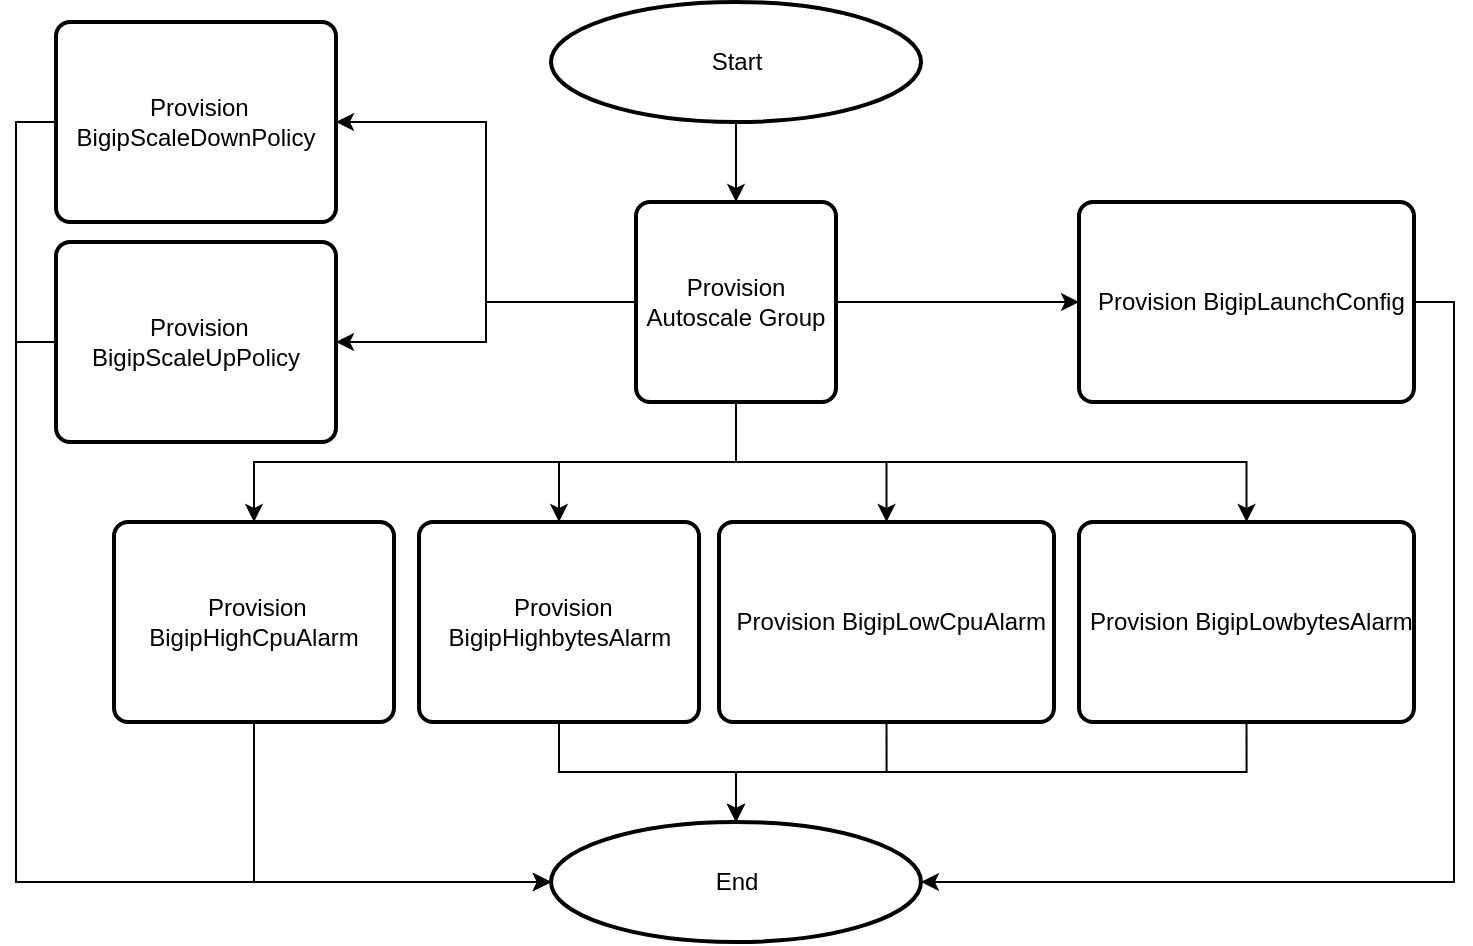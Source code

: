 <mxfile version="13.8.0" type="device"><diagram id="C5RBs43oDa-KdzZeNtuy" name="Page-1"><mxGraphModel dx="790" dy="426" grid="1" gridSize="10" guides="1" tooltips="1" connect="1" arrows="1" fold="1" page="1" pageScale="1" pageWidth="827" pageHeight="1169" math="0" shadow="0"><root><mxCell id="WIyWlLk6GJQsqaUBKTNV-0"/><mxCell id="WIyWlLk6GJQsqaUBKTNV-1" parent="WIyWlLk6GJQsqaUBKTNV-0"/><mxCell id="Zd5pOOQQ5sdqDkZry8gz-19" style="edgeStyle=orthogonalEdgeStyle;rounded=0;orthogonalLoop=1;jettySize=auto;html=1;exitX=1;exitY=0.5;exitDx=0;exitDy=0;entryX=0;entryY=0.5;entryDx=0;entryDy=0;" edge="1" parent="WIyWlLk6GJQsqaUBKTNV-1" source="Zd5pOOQQ5sdqDkZry8gz-2" target="Zd5pOOQQ5sdqDkZry8gz-17"><mxGeometry relative="1" as="geometry"/></mxCell><mxCell id="Zd5pOOQQ5sdqDkZry8gz-20" style="edgeStyle=orthogonalEdgeStyle;rounded=0;orthogonalLoop=1;jettySize=auto;html=1;exitX=0.5;exitY=1;exitDx=0;exitDy=0;" edge="1" parent="WIyWlLk6GJQsqaUBKTNV-1" source="Zd5pOOQQ5sdqDkZry8gz-2" target="Zd5pOOQQ5sdqDkZry8gz-14"><mxGeometry relative="1" as="geometry"/></mxCell><mxCell id="Zd5pOOQQ5sdqDkZry8gz-21" style="edgeStyle=orthogonalEdgeStyle;rounded=0;orthogonalLoop=1;jettySize=auto;html=1;exitX=0.5;exitY=1;exitDx=0;exitDy=0;entryX=0.5;entryY=0;entryDx=0;entryDy=0;" edge="1" parent="WIyWlLk6GJQsqaUBKTNV-1" source="Zd5pOOQQ5sdqDkZry8gz-2" target="Zd5pOOQQ5sdqDkZry8gz-11"><mxGeometry relative="1" as="geometry"/></mxCell><mxCell id="Zd5pOOQQ5sdqDkZry8gz-25" style="edgeStyle=orthogonalEdgeStyle;rounded=0;orthogonalLoop=1;jettySize=auto;html=1;exitX=0.5;exitY=1;exitDx=0;exitDy=0;" edge="1" parent="WIyWlLk6GJQsqaUBKTNV-1" source="Zd5pOOQQ5sdqDkZry8gz-2" target="Zd5pOOQQ5sdqDkZry8gz-24"><mxGeometry relative="1" as="geometry"/></mxCell><mxCell id="Zd5pOOQQ5sdqDkZry8gz-27" style="edgeStyle=orthogonalEdgeStyle;rounded=0;orthogonalLoop=1;jettySize=auto;html=1;exitX=0.5;exitY=1;exitDx=0;exitDy=0;" edge="1" parent="WIyWlLk6GJQsqaUBKTNV-1" source="Zd5pOOQQ5sdqDkZry8gz-2" target="Zd5pOOQQ5sdqDkZry8gz-26"><mxGeometry relative="1" as="geometry"/></mxCell><mxCell id="Zd5pOOQQ5sdqDkZry8gz-30" style="edgeStyle=orthogonalEdgeStyle;rounded=0;orthogonalLoop=1;jettySize=auto;html=1;exitX=0;exitY=0.5;exitDx=0;exitDy=0;entryX=1;entryY=0.5;entryDx=0;entryDy=0;" edge="1" parent="WIyWlLk6GJQsqaUBKTNV-1" source="Zd5pOOQQ5sdqDkZry8gz-2" target="Zd5pOOQQ5sdqDkZry8gz-28"><mxGeometry relative="1" as="geometry"/></mxCell><mxCell id="Zd5pOOQQ5sdqDkZry8gz-31" style="edgeStyle=orthogonalEdgeStyle;rounded=0;orthogonalLoop=1;jettySize=auto;html=1;exitX=0;exitY=0.5;exitDx=0;exitDy=0;entryX=1;entryY=0.5;entryDx=0;entryDy=0;" edge="1" parent="WIyWlLk6GJQsqaUBKTNV-1" source="Zd5pOOQQ5sdqDkZry8gz-2" target="Zd5pOOQQ5sdqDkZry8gz-29"><mxGeometry relative="1" as="geometry"/></mxCell><mxCell id="Zd5pOOQQ5sdqDkZry8gz-2" value="Provision Autoscale Group" style="rounded=1;whiteSpace=wrap;html=1;absoluteArcSize=1;arcSize=14;strokeWidth=2;" vertex="1" parent="WIyWlLk6GJQsqaUBKTNV-1"><mxGeometry x="350" y="120" width="100" height="100" as="geometry"/></mxCell><mxCell id="Zd5pOOQQ5sdqDkZry8gz-12" style="edgeStyle=orthogonalEdgeStyle;rounded=0;orthogonalLoop=1;jettySize=auto;html=1;exitX=0.5;exitY=1;exitDx=0;exitDy=0;exitPerimeter=0;" edge="1" parent="WIyWlLk6GJQsqaUBKTNV-1" source="Zd5pOOQQ5sdqDkZry8gz-5" target="Zd5pOOQQ5sdqDkZry8gz-2"><mxGeometry relative="1" as="geometry"/></mxCell><mxCell id="Zd5pOOQQ5sdqDkZry8gz-5" value="Start" style="strokeWidth=2;html=1;shape=mxgraph.flowchart.start_1;whiteSpace=wrap;" vertex="1" parent="WIyWlLk6GJQsqaUBKTNV-1"><mxGeometry x="307.5" y="20" width="185" height="60" as="geometry"/></mxCell><mxCell id="Zd5pOOQQ5sdqDkZry8gz-35" style="edgeStyle=orthogonalEdgeStyle;rounded=0;orthogonalLoop=1;jettySize=auto;html=1;exitX=0.5;exitY=1;exitDx=0;exitDy=0;entryX=0;entryY=0.5;entryDx=0;entryDy=0;entryPerimeter=0;" edge="1" parent="WIyWlLk6GJQsqaUBKTNV-1" source="Zd5pOOQQ5sdqDkZry8gz-11" target="Zd5pOOQQ5sdqDkZry8gz-32"><mxGeometry relative="1" as="geometry"/></mxCell><mxCell id="Zd5pOOQQ5sdqDkZry8gz-11" value="&amp;nbsp;Provision BigipHighCpuAlarm" style="rounded=1;whiteSpace=wrap;html=1;absoluteArcSize=1;arcSize=14;strokeWidth=2;" vertex="1" parent="WIyWlLk6GJQsqaUBKTNV-1"><mxGeometry x="89" y="280" width="140" height="100" as="geometry"/></mxCell><mxCell id="Zd5pOOQQ5sdqDkZry8gz-36" style="edgeStyle=orthogonalEdgeStyle;rounded=0;orthogonalLoop=1;jettySize=auto;html=1;exitX=0.5;exitY=1;exitDx=0;exitDy=0;entryX=0.5;entryY=0;entryDx=0;entryDy=0;entryPerimeter=0;" edge="1" parent="WIyWlLk6GJQsqaUBKTNV-1" source="Zd5pOOQQ5sdqDkZry8gz-14" target="Zd5pOOQQ5sdqDkZry8gz-32"><mxGeometry relative="1" as="geometry"/></mxCell><mxCell id="Zd5pOOQQ5sdqDkZry8gz-14" value="&amp;nbsp;Provision BigipHighbytesAlarm" style="rounded=1;whiteSpace=wrap;html=1;absoluteArcSize=1;arcSize=14;strokeWidth=2;" vertex="1" parent="WIyWlLk6GJQsqaUBKTNV-1"><mxGeometry x="241.5" y="280" width="140" height="100" as="geometry"/></mxCell><mxCell id="Zd5pOOQQ5sdqDkZry8gz-39" style="edgeStyle=orthogonalEdgeStyle;rounded=0;orthogonalLoop=1;jettySize=auto;html=1;exitX=1;exitY=0.5;exitDx=0;exitDy=0;entryX=1;entryY=0.5;entryDx=0;entryDy=0;entryPerimeter=0;" edge="1" parent="WIyWlLk6GJQsqaUBKTNV-1" source="Zd5pOOQQ5sdqDkZry8gz-17" target="Zd5pOOQQ5sdqDkZry8gz-32"><mxGeometry relative="1" as="geometry"/></mxCell><mxCell id="Zd5pOOQQ5sdqDkZry8gz-17" value="&amp;nbsp;Provision&amp;nbsp;&lt;span style=&quot;text-align: left&quot;&gt;BigipLaunchConfig&lt;/span&gt;" style="rounded=1;whiteSpace=wrap;html=1;absoluteArcSize=1;arcSize=14;strokeWidth=2;" vertex="1" parent="WIyWlLk6GJQsqaUBKTNV-1"><mxGeometry x="571.5" y="120" width="167.5" height="100" as="geometry"/></mxCell><mxCell id="Zd5pOOQQ5sdqDkZry8gz-37" style="edgeStyle=orthogonalEdgeStyle;rounded=0;orthogonalLoop=1;jettySize=auto;html=1;exitX=0.5;exitY=1;exitDx=0;exitDy=0;entryX=0.5;entryY=0;entryDx=0;entryDy=0;entryPerimeter=0;" edge="1" parent="WIyWlLk6GJQsqaUBKTNV-1" source="Zd5pOOQQ5sdqDkZry8gz-24" target="Zd5pOOQQ5sdqDkZry8gz-32"><mxGeometry relative="1" as="geometry"/></mxCell><mxCell id="Zd5pOOQQ5sdqDkZry8gz-24" value="&amp;nbsp;Provision&amp;nbsp;&lt;span style=&quot;text-align: left&quot;&gt;BigipLowCpuAlarm&lt;/span&gt;" style="rounded=1;whiteSpace=wrap;html=1;absoluteArcSize=1;arcSize=14;strokeWidth=2;" vertex="1" parent="WIyWlLk6GJQsqaUBKTNV-1"><mxGeometry x="391.5" y="280" width="167.5" height="100" as="geometry"/></mxCell><mxCell id="Zd5pOOQQ5sdqDkZry8gz-38" style="edgeStyle=orthogonalEdgeStyle;rounded=0;orthogonalLoop=1;jettySize=auto;html=1;exitX=0.5;exitY=1;exitDx=0;exitDy=0;" edge="1" parent="WIyWlLk6GJQsqaUBKTNV-1" source="Zd5pOOQQ5sdqDkZry8gz-26" target="Zd5pOOQQ5sdqDkZry8gz-32"><mxGeometry relative="1" as="geometry"/></mxCell><mxCell id="Zd5pOOQQ5sdqDkZry8gz-26" value="&amp;nbsp;Provision&amp;nbsp;&lt;span style=&quot;text-align: left&quot;&gt;BigipLowbytesAlarm&lt;/span&gt;" style="rounded=1;whiteSpace=wrap;html=1;absoluteArcSize=1;arcSize=14;strokeWidth=2;" vertex="1" parent="WIyWlLk6GJQsqaUBKTNV-1"><mxGeometry x="571.5" y="280" width="167.5" height="100" as="geometry"/></mxCell><mxCell id="Zd5pOOQQ5sdqDkZry8gz-34" style="edgeStyle=orthogonalEdgeStyle;rounded=0;orthogonalLoop=1;jettySize=auto;html=1;exitX=0;exitY=0.5;exitDx=0;exitDy=0;entryX=0;entryY=0.5;entryDx=0;entryDy=0;entryPerimeter=0;" edge="1" parent="WIyWlLk6GJQsqaUBKTNV-1" source="Zd5pOOQQ5sdqDkZry8gz-28" target="Zd5pOOQQ5sdqDkZry8gz-32"><mxGeometry relative="1" as="geometry"/></mxCell><mxCell id="Zd5pOOQQ5sdqDkZry8gz-28" value="&amp;nbsp;Provision BigipScaleUpPolicy" style="rounded=1;whiteSpace=wrap;html=1;absoluteArcSize=1;arcSize=14;strokeWidth=2;" vertex="1" parent="WIyWlLk6GJQsqaUBKTNV-1"><mxGeometry x="60" y="140" width="140" height="100" as="geometry"/></mxCell><mxCell id="Zd5pOOQQ5sdqDkZry8gz-33" style="edgeStyle=orthogonalEdgeStyle;rounded=0;orthogonalLoop=1;jettySize=auto;html=1;exitX=0;exitY=0.5;exitDx=0;exitDy=0;entryX=0;entryY=0.5;entryDx=0;entryDy=0;entryPerimeter=0;" edge="1" parent="WIyWlLk6GJQsqaUBKTNV-1" source="Zd5pOOQQ5sdqDkZry8gz-29" target="Zd5pOOQQ5sdqDkZry8gz-32"><mxGeometry relative="1" as="geometry"/></mxCell><mxCell id="Zd5pOOQQ5sdqDkZry8gz-29" value="&amp;nbsp;Provision BigipScaleDownPolicy" style="rounded=1;whiteSpace=wrap;html=1;absoluteArcSize=1;arcSize=14;strokeWidth=2;" vertex="1" parent="WIyWlLk6GJQsqaUBKTNV-1"><mxGeometry x="60" y="30" width="140" height="100" as="geometry"/></mxCell><mxCell id="Zd5pOOQQ5sdqDkZry8gz-32" value="End" style="strokeWidth=2;html=1;shape=mxgraph.flowchart.start_1;whiteSpace=wrap;" vertex="1" parent="WIyWlLk6GJQsqaUBKTNV-1"><mxGeometry x="307.5" y="430" width="185" height="60" as="geometry"/></mxCell></root></mxGraphModel></diagram></mxfile>